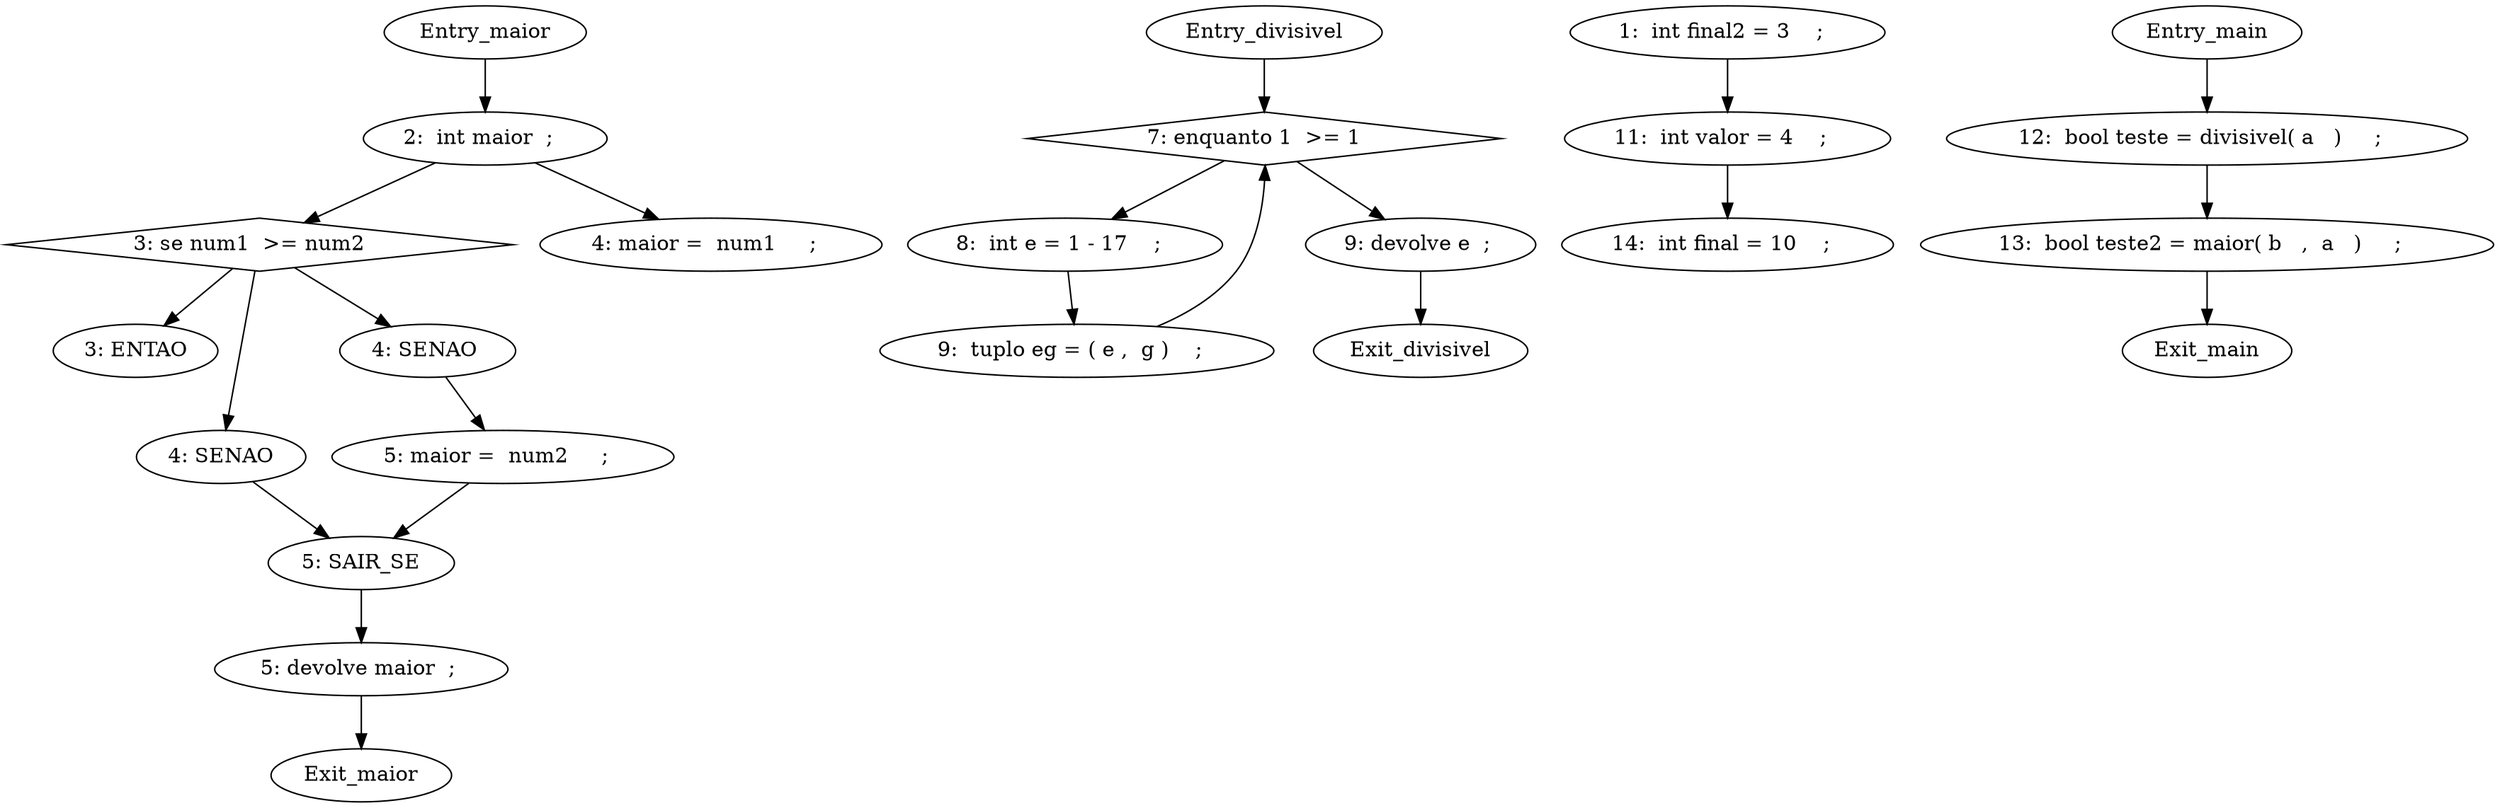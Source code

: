 digraph G {
"Entry_maior" -> "2:  int maior  ;  "
"2:  int maior  ;  " -> "3: se num1  >= num2   "
"3: se num1  >= num2   " -> "3: ENTAO"
"3: se num1  >= num2   " [shape=diamond]
"2:  int maior  ;  " -> "4: maior =  num1     ;  "
"3: se num1  >= num2   " -> "4: SENAO"
"3: se num1  >= num2   " -> "4: SENAO "
"4: SENAO " -> "5: maior =  num2     ;  "
"5: maior =  num2     ;  " -> "5: SAIR_SE"
"4: SENAO" -> "5: SAIR_SE"
"5: SAIR_SE" -> "5: devolve maior  ; "
"5: devolve maior  ; " -> "Exit_maior"
"Entry_divisivel" -> "7: enquanto 1  >= 1   "
"7: enquanto 1  >= 1   " [shape=diamond]
"7: enquanto 1  >= 1   " -> "8:  int e = 1 - 17    ;  "
"8:  int e = 1 - 17    ;  " -> "9:  tuplo eg = ( e ,  g )    ;  "
"9:  tuplo eg = ( e ,  g )    ;  " -> "7: enquanto 1  >= 1   "
"7: enquanto 1  >= 1   " -> "9: devolve e  ; "
"9: devolve e  ; " -> "Exit_divisivel"
"1:  int final2 = 3    ;  " -> "11:  int valor = 4    ;  "
"Entry_main" -> "12:  bool teste = divisivel( a   )     ;  "
"12:  bool teste = divisivel( a   )     ;  " -> "13:  bool teste2 = maior( b   ,  a   )     ;  "
"13:  bool teste2 = maior( b   ,  a   )     ;  " -> Exit_main
"11:  int valor = 4    ;  " -> "14:  int final = 10    ;  "
}
